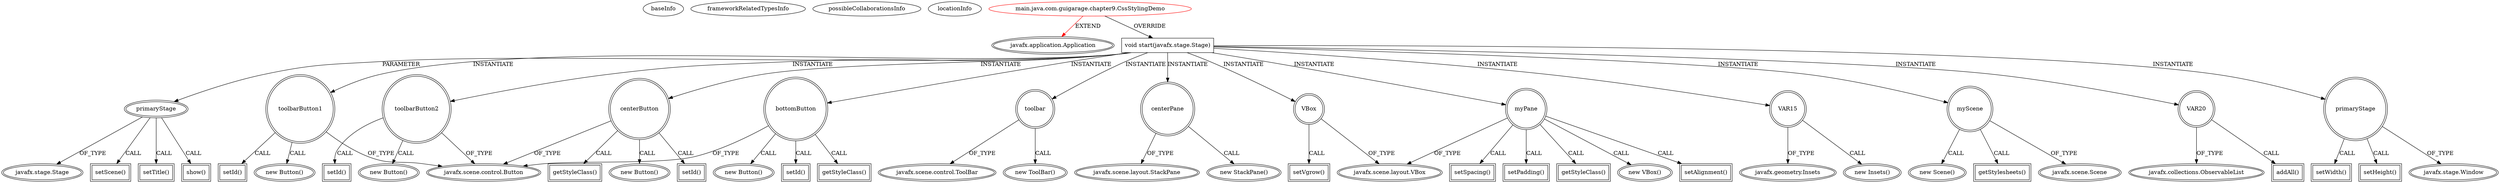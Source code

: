 digraph {
baseInfo[graphId=2903,category="extension_graph",isAnonymous=false,possibleRelation=false]
frameworkRelatedTypesInfo[0="javafx.application.Application"]
possibleCollaborationsInfo[]
locationInfo[projectName="guigarage-mastering-javafx-controls",filePath="/guigarage-mastering-javafx-controls/mastering-javafx-controls-master/src/main/java/com/guigarage/chapter9/CssStylingDemo.java",contextSignature="CssStylingDemo",graphId="2903"]
0[label="main.java.com.guigarage.chapter9.CssStylingDemo",vertexType="ROOT_CLIENT_CLASS_DECLARATION",isFrameworkType=false,color=red]
1[label="javafx.application.Application",vertexType="FRAMEWORK_CLASS_TYPE",isFrameworkType=true,peripheries=2]
2[label="void start(javafx.stage.Stage)",vertexType="OVERRIDING_METHOD_DECLARATION",isFrameworkType=false,shape=box]
3[label="primaryStage",vertexType="PARAMETER_DECLARATION",isFrameworkType=true,peripheries=2]
4[label="javafx.stage.Stage",vertexType="FRAMEWORK_CLASS_TYPE",isFrameworkType=true,peripheries=2]
6[label="bottomButton",vertexType="VARIABLE_EXPRESION",isFrameworkType=true,peripheries=2,shape=circle]
7[label="javafx.scene.control.Button",vertexType="FRAMEWORK_CLASS_TYPE",isFrameworkType=true,peripheries=2]
5[label="new Button()",vertexType="CONSTRUCTOR_CALL",isFrameworkType=true,peripheries=2]
9[label="setId()",vertexType="INSIDE_CALL",isFrameworkType=true,peripheries=2,shape=box]
11[label="toolbarButton1",vertexType="VARIABLE_EXPRESION",isFrameworkType=true,peripheries=2,shape=circle]
10[label="new Button()",vertexType="CONSTRUCTOR_CALL",isFrameworkType=true,peripheries=2]
14[label="setId()",vertexType="INSIDE_CALL",isFrameworkType=true,peripheries=2,shape=box]
16[label="toolbarButton2",vertexType="VARIABLE_EXPRESION",isFrameworkType=true,peripheries=2,shape=circle]
15[label="new Button()",vertexType="CONSTRUCTOR_CALL",isFrameworkType=true,peripheries=2]
19[label="setId()",vertexType="INSIDE_CALL",isFrameworkType=true,peripheries=2,shape=box]
21[label="toolbar",vertexType="VARIABLE_EXPRESION",isFrameworkType=true,peripheries=2,shape=circle]
22[label="javafx.scene.control.ToolBar",vertexType="FRAMEWORK_CLASS_TYPE",isFrameworkType=true,peripheries=2]
20[label="new ToolBar()",vertexType="CONSTRUCTOR_CALL",isFrameworkType=true,peripheries=2]
24[label="centerButton",vertexType="VARIABLE_EXPRESION",isFrameworkType=true,peripheries=2,shape=circle]
23[label="new Button()",vertexType="CONSTRUCTOR_CALL",isFrameworkType=true,peripheries=2]
27[label="setId()",vertexType="INSIDE_CALL",isFrameworkType=true,peripheries=2,shape=box]
29[label="centerPane",vertexType="VARIABLE_EXPRESION",isFrameworkType=true,peripheries=2,shape=circle]
30[label="javafx.scene.layout.StackPane",vertexType="FRAMEWORK_CLASS_TYPE",isFrameworkType=true,peripheries=2]
28[label="new StackPane()",vertexType="CONSTRUCTOR_CALL",isFrameworkType=true,peripheries=2]
32[label="myPane",vertexType="VARIABLE_EXPRESION",isFrameworkType=true,peripheries=2,shape=circle]
33[label="javafx.scene.layout.VBox",vertexType="FRAMEWORK_CLASS_TYPE",isFrameworkType=true,peripheries=2]
31[label="new VBox()",vertexType="CONSTRUCTOR_CALL",isFrameworkType=true,peripheries=2]
34[label="VBox",vertexType="VARIABLE_EXPRESION",isFrameworkType=true,peripheries=2,shape=circle]
35[label="setVgrow()",vertexType="INSIDE_CALL",isFrameworkType=true,peripheries=2,shape=box]
38[label="setAlignment()",vertexType="INSIDE_CALL",isFrameworkType=true,peripheries=2,shape=box]
40[label="setSpacing()",vertexType="INSIDE_CALL",isFrameworkType=true,peripheries=2,shape=box]
42[label="setPadding()",vertexType="INSIDE_CALL",isFrameworkType=true,peripheries=2,shape=box]
44[label="VAR15",vertexType="VARIABLE_EXPRESION",isFrameworkType=true,peripheries=2,shape=circle]
45[label="javafx.geometry.Insets",vertexType="FRAMEWORK_CLASS_TYPE",isFrameworkType=true,peripheries=2]
43[label="new Insets()",vertexType="CONSTRUCTOR_CALL",isFrameworkType=true,peripheries=2]
47[label="getStyleClass()",vertexType="INSIDE_CALL",isFrameworkType=true,peripheries=2,shape=box]
49[label="getStyleClass()",vertexType="INSIDE_CALL",isFrameworkType=true,peripheries=2,shape=box]
51[label="getStyleClass()",vertexType="INSIDE_CALL",isFrameworkType=true,peripheries=2,shape=box]
53[label="myScene",vertexType="VARIABLE_EXPRESION",isFrameworkType=true,peripheries=2,shape=circle]
54[label="javafx.scene.Scene",vertexType="FRAMEWORK_CLASS_TYPE",isFrameworkType=true,peripheries=2]
52[label="new Scene()",vertexType="CONSTRUCTOR_CALL",isFrameworkType=true,peripheries=2]
55[label="VAR20",vertexType="VARIABLE_EXPRESION",isFrameworkType=true,peripheries=2,shape=circle]
57[label="javafx.collections.ObservableList",vertexType="FRAMEWORK_INTERFACE_TYPE",isFrameworkType=true,peripheries=2]
56[label="addAll()",vertexType="INSIDE_CALL",isFrameworkType=true,peripheries=2,shape=box]
59[label="getStylesheets()",vertexType="INSIDE_CALL",isFrameworkType=true,peripheries=2,shape=box]
61[label="setScene()",vertexType="INSIDE_CALL",isFrameworkType=true,peripheries=2,shape=box]
63[label="setTitle()",vertexType="INSIDE_CALL",isFrameworkType=true,peripheries=2,shape=box]
64[label="primaryStage",vertexType="VARIABLE_EXPRESION",isFrameworkType=true,peripheries=2,shape=circle]
66[label="javafx.stage.Window",vertexType="FRAMEWORK_CLASS_TYPE",isFrameworkType=true,peripheries=2]
65[label="setWidth()",vertexType="INSIDE_CALL",isFrameworkType=true,peripheries=2,shape=box]
68[label="setHeight()",vertexType="INSIDE_CALL",isFrameworkType=true,peripheries=2,shape=box]
70[label="show()",vertexType="INSIDE_CALL",isFrameworkType=true,peripheries=2,shape=box]
0->1[label="EXTEND",color=red]
0->2[label="OVERRIDE"]
3->4[label="OF_TYPE"]
2->3[label="PARAMETER"]
2->6[label="INSTANTIATE"]
6->7[label="OF_TYPE"]
6->5[label="CALL"]
6->9[label="CALL"]
2->11[label="INSTANTIATE"]
11->7[label="OF_TYPE"]
11->10[label="CALL"]
11->14[label="CALL"]
2->16[label="INSTANTIATE"]
16->7[label="OF_TYPE"]
16->15[label="CALL"]
16->19[label="CALL"]
2->21[label="INSTANTIATE"]
21->22[label="OF_TYPE"]
21->20[label="CALL"]
2->24[label="INSTANTIATE"]
24->7[label="OF_TYPE"]
24->23[label="CALL"]
24->27[label="CALL"]
2->29[label="INSTANTIATE"]
29->30[label="OF_TYPE"]
29->28[label="CALL"]
2->32[label="INSTANTIATE"]
32->33[label="OF_TYPE"]
32->31[label="CALL"]
2->34[label="INSTANTIATE"]
34->33[label="OF_TYPE"]
34->35[label="CALL"]
32->38[label="CALL"]
32->40[label="CALL"]
32->42[label="CALL"]
2->44[label="INSTANTIATE"]
44->45[label="OF_TYPE"]
44->43[label="CALL"]
24->47[label="CALL"]
6->49[label="CALL"]
32->51[label="CALL"]
2->53[label="INSTANTIATE"]
53->54[label="OF_TYPE"]
53->52[label="CALL"]
2->55[label="INSTANTIATE"]
55->57[label="OF_TYPE"]
55->56[label="CALL"]
53->59[label="CALL"]
3->61[label="CALL"]
3->63[label="CALL"]
2->64[label="INSTANTIATE"]
64->66[label="OF_TYPE"]
64->65[label="CALL"]
64->68[label="CALL"]
3->70[label="CALL"]
}
